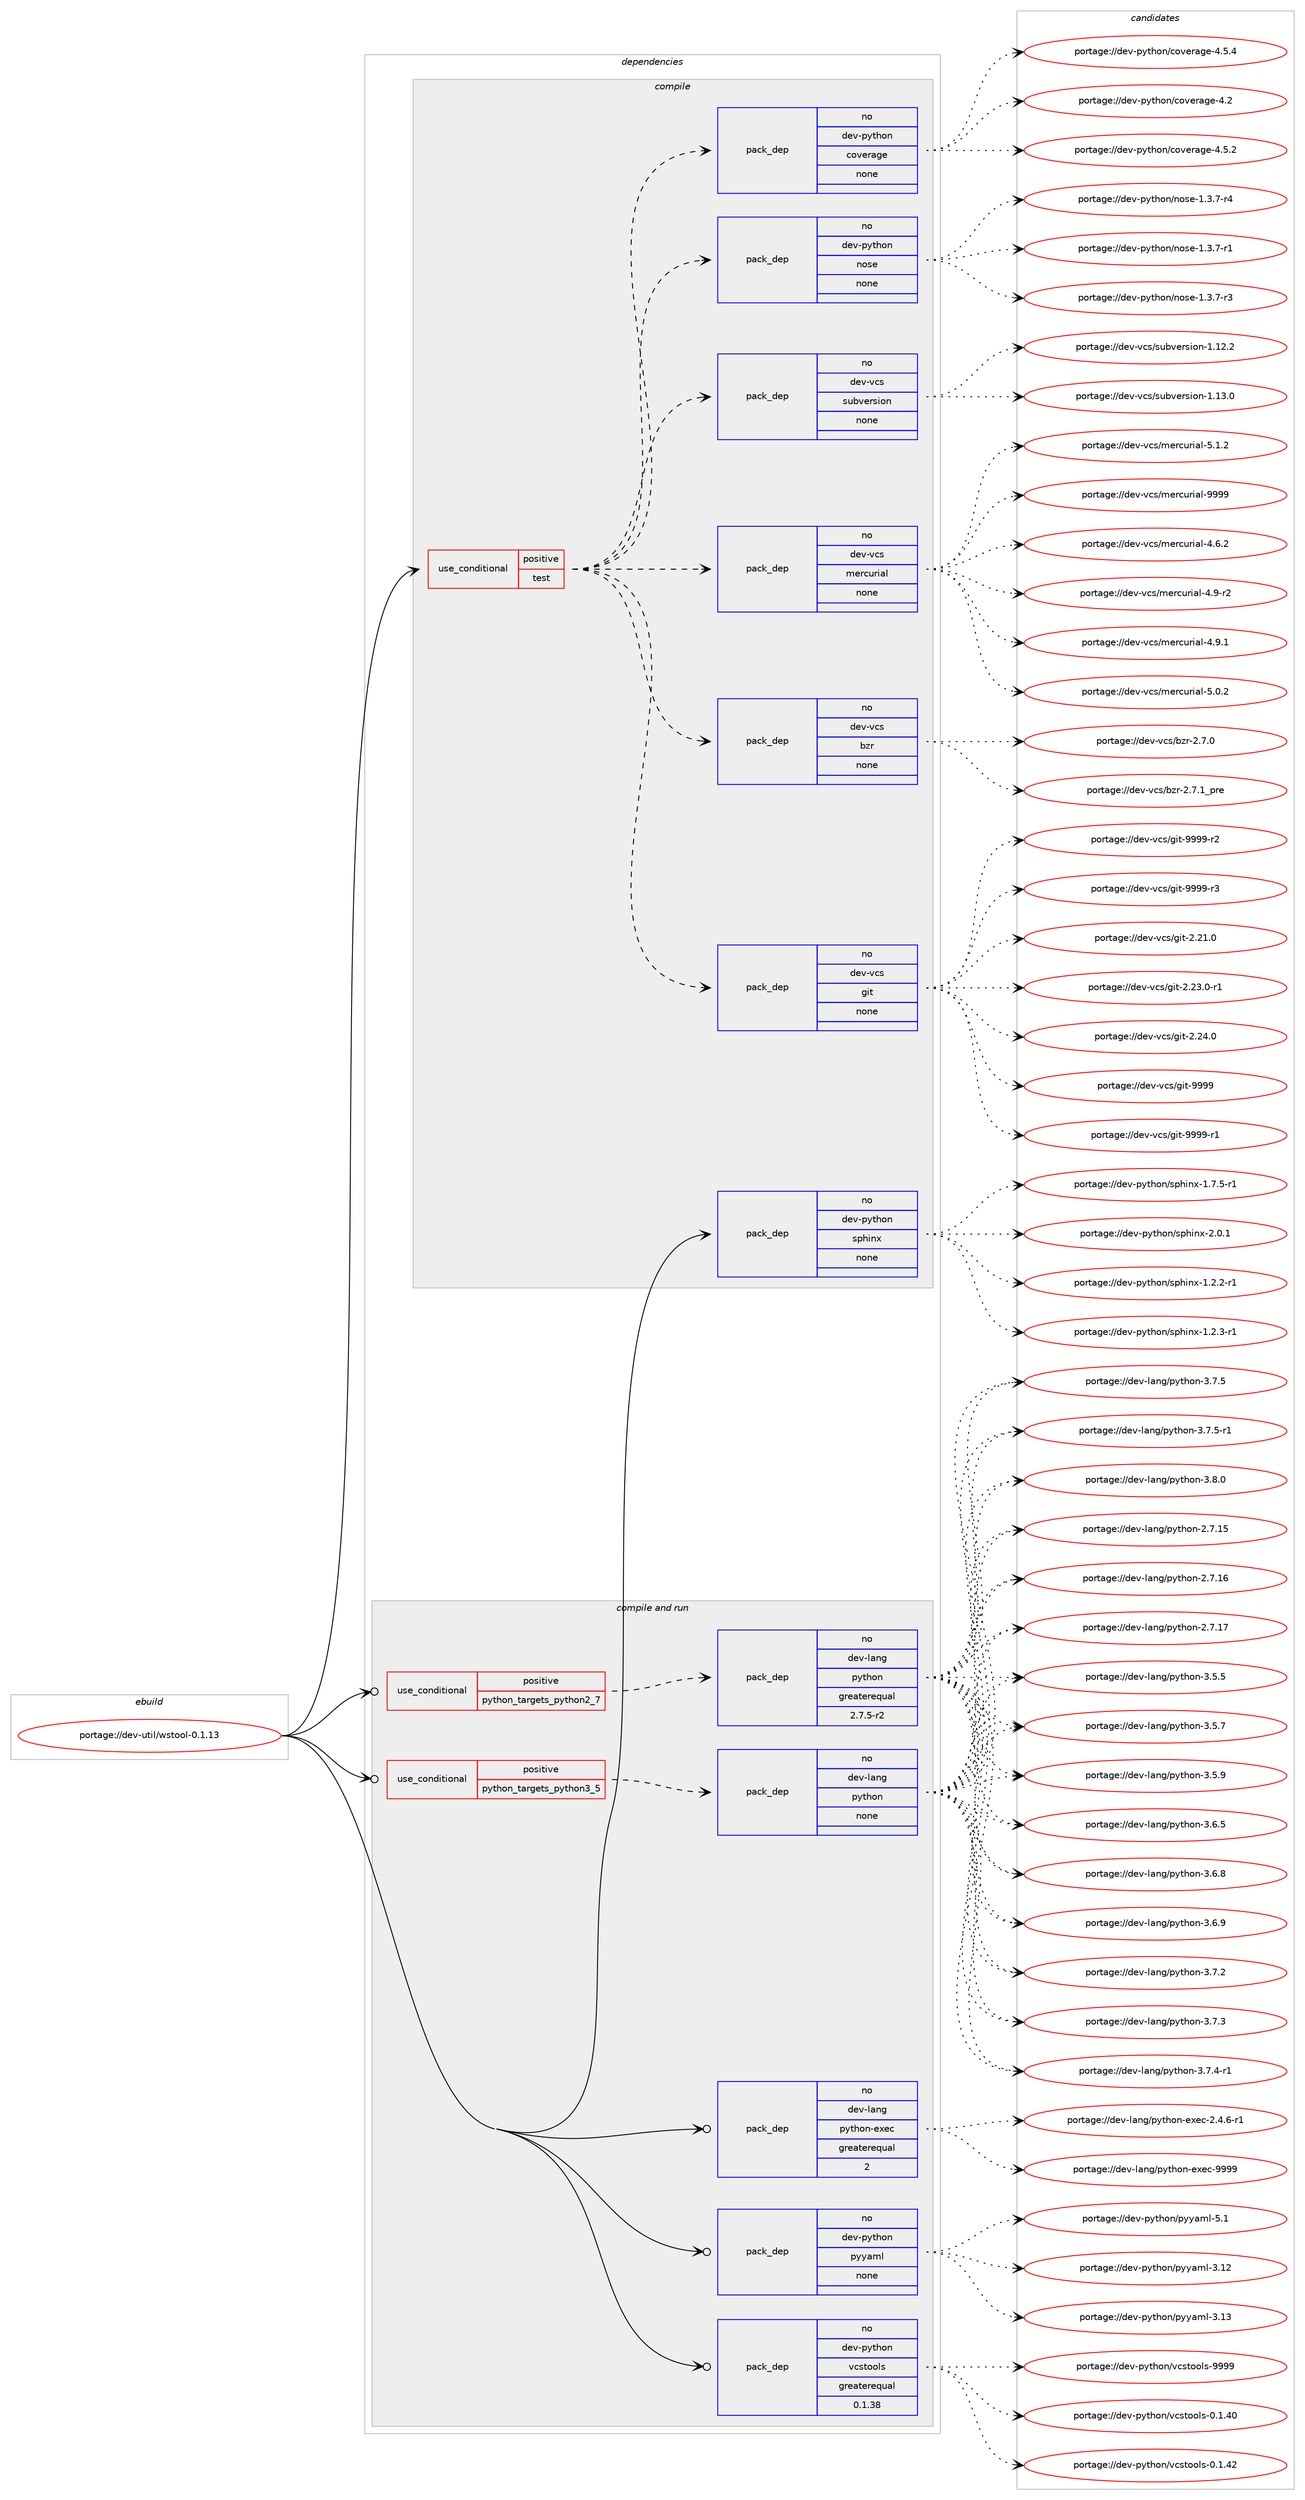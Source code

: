 digraph prolog {

# *************
# Graph options
# *************

newrank=true;
concentrate=true;
compound=true;
graph [rankdir=LR,fontname=Helvetica,fontsize=10,ranksep=1.5];#, ranksep=2.5, nodesep=0.2];
edge  [arrowhead=vee];
node  [fontname=Helvetica,fontsize=10];

# **********
# The ebuild
# **********

subgraph cluster_leftcol {
color=gray;
rank=same;
label=<<i>ebuild</i>>;
id [label="portage://dev-util/wstool-0.1.13", color=red, width=4, href="../dev-util/wstool-0.1.13.svg"];
}

# ****************
# The dependencies
# ****************

subgraph cluster_midcol {
color=gray;
label=<<i>dependencies</i>>;
subgraph cluster_compile {
fillcolor="#eeeeee";
style=filled;
label=<<i>compile</i>>;
subgraph cond71963 {
dependency266013 [label=<<TABLE BORDER="0" CELLBORDER="1" CELLSPACING="0" CELLPADDING="4"><TR><TD ROWSPAN="3" CELLPADDING="10">use_conditional</TD></TR><TR><TD>positive</TD></TR><TR><TD>test</TD></TR></TABLE>>, shape=none, color=red];
subgraph pack190322 {
dependency266014 [label=<<TABLE BORDER="0" CELLBORDER="1" CELLSPACING="0" CELLPADDING="4" WIDTH="220"><TR><TD ROWSPAN="6" CELLPADDING="30">pack_dep</TD></TR><TR><TD WIDTH="110">no</TD></TR><TR><TD>dev-python</TD></TR><TR><TD>nose</TD></TR><TR><TD>none</TD></TR><TR><TD></TD></TR></TABLE>>, shape=none, color=blue];
}
dependency266013:e -> dependency266014:w [weight=20,style="dashed",arrowhead="vee"];
subgraph pack190323 {
dependency266015 [label=<<TABLE BORDER="0" CELLBORDER="1" CELLSPACING="0" CELLPADDING="4" WIDTH="220"><TR><TD ROWSPAN="6" CELLPADDING="30">pack_dep</TD></TR><TR><TD WIDTH="110">no</TD></TR><TR><TD>dev-python</TD></TR><TR><TD>coverage</TD></TR><TR><TD>none</TD></TR><TR><TD></TD></TR></TABLE>>, shape=none, color=blue];
}
dependency266013:e -> dependency266015:w [weight=20,style="dashed",arrowhead="vee"];
subgraph pack190324 {
dependency266016 [label=<<TABLE BORDER="0" CELLBORDER="1" CELLSPACING="0" CELLPADDING="4" WIDTH="220"><TR><TD ROWSPAN="6" CELLPADDING="30">pack_dep</TD></TR><TR><TD WIDTH="110">no</TD></TR><TR><TD>dev-vcs</TD></TR><TR><TD>git</TD></TR><TR><TD>none</TD></TR><TR><TD></TD></TR></TABLE>>, shape=none, color=blue];
}
dependency266013:e -> dependency266016:w [weight=20,style="dashed",arrowhead="vee"];
subgraph pack190325 {
dependency266017 [label=<<TABLE BORDER="0" CELLBORDER="1" CELLSPACING="0" CELLPADDING="4" WIDTH="220"><TR><TD ROWSPAN="6" CELLPADDING="30">pack_dep</TD></TR><TR><TD WIDTH="110">no</TD></TR><TR><TD>dev-vcs</TD></TR><TR><TD>bzr</TD></TR><TR><TD>none</TD></TR><TR><TD></TD></TR></TABLE>>, shape=none, color=blue];
}
dependency266013:e -> dependency266017:w [weight=20,style="dashed",arrowhead="vee"];
subgraph pack190326 {
dependency266018 [label=<<TABLE BORDER="0" CELLBORDER="1" CELLSPACING="0" CELLPADDING="4" WIDTH="220"><TR><TD ROWSPAN="6" CELLPADDING="30">pack_dep</TD></TR><TR><TD WIDTH="110">no</TD></TR><TR><TD>dev-vcs</TD></TR><TR><TD>mercurial</TD></TR><TR><TD>none</TD></TR><TR><TD></TD></TR></TABLE>>, shape=none, color=blue];
}
dependency266013:e -> dependency266018:w [weight=20,style="dashed",arrowhead="vee"];
subgraph pack190327 {
dependency266019 [label=<<TABLE BORDER="0" CELLBORDER="1" CELLSPACING="0" CELLPADDING="4" WIDTH="220"><TR><TD ROWSPAN="6" CELLPADDING="30">pack_dep</TD></TR><TR><TD WIDTH="110">no</TD></TR><TR><TD>dev-vcs</TD></TR><TR><TD>subversion</TD></TR><TR><TD>none</TD></TR><TR><TD></TD></TR></TABLE>>, shape=none, color=blue];
}
dependency266013:e -> dependency266019:w [weight=20,style="dashed",arrowhead="vee"];
}
id:e -> dependency266013:w [weight=20,style="solid",arrowhead="vee"];
subgraph pack190328 {
dependency266020 [label=<<TABLE BORDER="0" CELLBORDER="1" CELLSPACING="0" CELLPADDING="4" WIDTH="220"><TR><TD ROWSPAN="6" CELLPADDING="30">pack_dep</TD></TR><TR><TD WIDTH="110">no</TD></TR><TR><TD>dev-python</TD></TR><TR><TD>sphinx</TD></TR><TR><TD>none</TD></TR><TR><TD></TD></TR></TABLE>>, shape=none, color=blue];
}
id:e -> dependency266020:w [weight=20,style="solid",arrowhead="vee"];
}
subgraph cluster_compileandrun {
fillcolor="#eeeeee";
style=filled;
label=<<i>compile and run</i>>;
subgraph cond71964 {
dependency266021 [label=<<TABLE BORDER="0" CELLBORDER="1" CELLSPACING="0" CELLPADDING="4"><TR><TD ROWSPAN="3" CELLPADDING="10">use_conditional</TD></TR><TR><TD>positive</TD></TR><TR><TD>python_targets_python2_7</TD></TR></TABLE>>, shape=none, color=red];
subgraph pack190329 {
dependency266022 [label=<<TABLE BORDER="0" CELLBORDER="1" CELLSPACING="0" CELLPADDING="4" WIDTH="220"><TR><TD ROWSPAN="6" CELLPADDING="30">pack_dep</TD></TR><TR><TD WIDTH="110">no</TD></TR><TR><TD>dev-lang</TD></TR><TR><TD>python</TD></TR><TR><TD>greaterequal</TD></TR><TR><TD>2.7.5-r2</TD></TR></TABLE>>, shape=none, color=blue];
}
dependency266021:e -> dependency266022:w [weight=20,style="dashed",arrowhead="vee"];
}
id:e -> dependency266021:w [weight=20,style="solid",arrowhead="odotvee"];
subgraph cond71965 {
dependency266023 [label=<<TABLE BORDER="0" CELLBORDER="1" CELLSPACING="0" CELLPADDING="4"><TR><TD ROWSPAN="3" CELLPADDING="10">use_conditional</TD></TR><TR><TD>positive</TD></TR><TR><TD>python_targets_python3_5</TD></TR></TABLE>>, shape=none, color=red];
subgraph pack190330 {
dependency266024 [label=<<TABLE BORDER="0" CELLBORDER="1" CELLSPACING="0" CELLPADDING="4" WIDTH="220"><TR><TD ROWSPAN="6" CELLPADDING="30">pack_dep</TD></TR><TR><TD WIDTH="110">no</TD></TR><TR><TD>dev-lang</TD></TR><TR><TD>python</TD></TR><TR><TD>none</TD></TR><TR><TD></TD></TR></TABLE>>, shape=none, color=blue];
}
dependency266023:e -> dependency266024:w [weight=20,style="dashed",arrowhead="vee"];
}
id:e -> dependency266023:w [weight=20,style="solid",arrowhead="odotvee"];
subgraph pack190331 {
dependency266025 [label=<<TABLE BORDER="0" CELLBORDER="1" CELLSPACING="0" CELLPADDING="4" WIDTH="220"><TR><TD ROWSPAN="6" CELLPADDING="30">pack_dep</TD></TR><TR><TD WIDTH="110">no</TD></TR><TR><TD>dev-lang</TD></TR><TR><TD>python-exec</TD></TR><TR><TD>greaterequal</TD></TR><TR><TD>2</TD></TR></TABLE>>, shape=none, color=blue];
}
id:e -> dependency266025:w [weight=20,style="solid",arrowhead="odotvee"];
subgraph pack190332 {
dependency266026 [label=<<TABLE BORDER="0" CELLBORDER="1" CELLSPACING="0" CELLPADDING="4" WIDTH="220"><TR><TD ROWSPAN="6" CELLPADDING="30">pack_dep</TD></TR><TR><TD WIDTH="110">no</TD></TR><TR><TD>dev-python</TD></TR><TR><TD>pyyaml</TD></TR><TR><TD>none</TD></TR><TR><TD></TD></TR></TABLE>>, shape=none, color=blue];
}
id:e -> dependency266026:w [weight=20,style="solid",arrowhead="odotvee"];
subgraph pack190333 {
dependency266027 [label=<<TABLE BORDER="0" CELLBORDER="1" CELLSPACING="0" CELLPADDING="4" WIDTH="220"><TR><TD ROWSPAN="6" CELLPADDING="30">pack_dep</TD></TR><TR><TD WIDTH="110">no</TD></TR><TR><TD>dev-python</TD></TR><TR><TD>vcstools</TD></TR><TR><TD>greaterequal</TD></TR><TR><TD>0.1.38</TD></TR></TABLE>>, shape=none, color=blue];
}
id:e -> dependency266027:w [weight=20,style="solid",arrowhead="odotvee"];
}
subgraph cluster_run {
fillcolor="#eeeeee";
style=filled;
label=<<i>run</i>>;
}
}

# **************
# The candidates
# **************

subgraph cluster_choices {
rank=same;
color=gray;
label=<<i>candidates</i>>;

subgraph choice190322 {
color=black;
nodesep=1;
choiceportage10010111845112121116104111110471101111151014549465146554511449 [label="portage://dev-python/nose-1.3.7-r1", color=red, width=4,href="../dev-python/nose-1.3.7-r1.svg"];
choiceportage10010111845112121116104111110471101111151014549465146554511451 [label="portage://dev-python/nose-1.3.7-r3", color=red, width=4,href="../dev-python/nose-1.3.7-r3.svg"];
choiceportage10010111845112121116104111110471101111151014549465146554511452 [label="portage://dev-python/nose-1.3.7-r4", color=red, width=4,href="../dev-python/nose-1.3.7-r4.svg"];
dependency266014:e -> choiceportage10010111845112121116104111110471101111151014549465146554511449:w [style=dotted,weight="100"];
dependency266014:e -> choiceportage10010111845112121116104111110471101111151014549465146554511451:w [style=dotted,weight="100"];
dependency266014:e -> choiceportage10010111845112121116104111110471101111151014549465146554511452:w [style=dotted,weight="100"];
}
subgraph choice190323 {
color=black;
nodesep=1;
choiceportage1001011184511212111610411111047991111181011149710310145524650 [label="portage://dev-python/coverage-4.2", color=red, width=4,href="../dev-python/coverage-4.2.svg"];
choiceportage10010111845112121116104111110479911111810111497103101455246534650 [label="portage://dev-python/coverage-4.5.2", color=red, width=4,href="../dev-python/coverage-4.5.2.svg"];
choiceportage10010111845112121116104111110479911111810111497103101455246534652 [label="portage://dev-python/coverage-4.5.4", color=red, width=4,href="../dev-python/coverage-4.5.4.svg"];
dependency266015:e -> choiceportage1001011184511212111610411111047991111181011149710310145524650:w [style=dotted,weight="100"];
dependency266015:e -> choiceportage10010111845112121116104111110479911111810111497103101455246534650:w [style=dotted,weight="100"];
dependency266015:e -> choiceportage10010111845112121116104111110479911111810111497103101455246534652:w [style=dotted,weight="100"];
}
subgraph choice190324 {
color=black;
nodesep=1;
choiceportage10010111845118991154710310511645504650494648 [label="portage://dev-vcs/git-2.21.0", color=red, width=4,href="../dev-vcs/git-2.21.0.svg"];
choiceportage100101118451189911547103105116455046505146484511449 [label="portage://dev-vcs/git-2.23.0-r1", color=red, width=4,href="../dev-vcs/git-2.23.0-r1.svg"];
choiceportage10010111845118991154710310511645504650524648 [label="portage://dev-vcs/git-2.24.0", color=red, width=4,href="../dev-vcs/git-2.24.0.svg"];
choiceportage1001011184511899115471031051164557575757 [label="portage://dev-vcs/git-9999", color=red, width=4,href="../dev-vcs/git-9999.svg"];
choiceportage10010111845118991154710310511645575757574511449 [label="portage://dev-vcs/git-9999-r1", color=red, width=4,href="../dev-vcs/git-9999-r1.svg"];
choiceportage10010111845118991154710310511645575757574511450 [label="portage://dev-vcs/git-9999-r2", color=red, width=4,href="../dev-vcs/git-9999-r2.svg"];
choiceportage10010111845118991154710310511645575757574511451 [label="portage://dev-vcs/git-9999-r3", color=red, width=4,href="../dev-vcs/git-9999-r3.svg"];
dependency266016:e -> choiceportage10010111845118991154710310511645504650494648:w [style=dotted,weight="100"];
dependency266016:e -> choiceportage100101118451189911547103105116455046505146484511449:w [style=dotted,weight="100"];
dependency266016:e -> choiceportage10010111845118991154710310511645504650524648:w [style=dotted,weight="100"];
dependency266016:e -> choiceportage1001011184511899115471031051164557575757:w [style=dotted,weight="100"];
dependency266016:e -> choiceportage10010111845118991154710310511645575757574511449:w [style=dotted,weight="100"];
dependency266016:e -> choiceportage10010111845118991154710310511645575757574511450:w [style=dotted,weight="100"];
dependency266016:e -> choiceportage10010111845118991154710310511645575757574511451:w [style=dotted,weight="100"];
}
subgraph choice190325 {
color=black;
nodesep=1;
choiceportage10010111845118991154798122114455046554648 [label="portage://dev-vcs/bzr-2.7.0", color=red, width=4,href="../dev-vcs/bzr-2.7.0.svg"];
choiceportage1001011184511899115479812211445504655464995112114101 [label="portage://dev-vcs/bzr-2.7.1_pre", color=red, width=4,href="../dev-vcs/bzr-2.7.1_pre.svg"];
dependency266017:e -> choiceportage10010111845118991154798122114455046554648:w [style=dotted,weight="100"];
dependency266017:e -> choiceportage1001011184511899115479812211445504655464995112114101:w [style=dotted,weight="100"];
}
subgraph choice190326 {
color=black;
nodesep=1;
choiceportage1001011184511899115471091011149911711410597108455246544650 [label="portage://dev-vcs/mercurial-4.6.2", color=red, width=4,href="../dev-vcs/mercurial-4.6.2.svg"];
choiceportage1001011184511899115471091011149911711410597108455246574511450 [label="portage://dev-vcs/mercurial-4.9-r2", color=red, width=4,href="../dev-vcs/mercurial-4.9-r2.svg"];
choiceportage1001011184511899115471091011149911711410597108455246574649 [label="portage://dev-vcs/mercurial-4.9.1", color=red, width=4,href="../dev-vcs/mercurial-4.9.1.svg"];
choiceportage1001011184511899115471091011149911711410597108455346484650 [label="portage://dev-vcs/mercurial-5.0.2", color=red, width=4,href="../dev-vcs/mercurial-5.0.2.svg"];
choiceportage1001011184511899115471091011149911711410597108455346494650 [label="portage://dev-vcs/mercurial-5.1.2", color=red, width=4,href="../dev-vcs/mercurial-5.1.2.svg"];
choiceportage10010111845118991154710910111499117114105971084557575757 [label="portage://dev-vcs/mercurial-9999", color=red, width=4,href="../dev-vcs/mercurial-9999.svg"];
dependency266018:e -> choiceportage1001011184511899115471091011149911711410597108455246544650:w [style=dotted,weight="100"];
dependency266018:e -> choiceportage1001011184511899115471091011149911711410597108455246574511450:w [style=dotted,weight="100"];
dependency266018:e -> choiceportage1001011184511899115471091011149911711410597108455246574649:w [style=dotted,weight="100"];
dependency266018:e -> choiceportage1001011184511899115471091011149911711410597108455346484650:w [style=dotted,weight="100"];
dependency266018:e -> choiceportage1001011184511899115471091011149911711410597108455346494650:w [style=dotted,weight="100"];
dependency266018:e -> choiceportage10010111845118991154710910111499117114105971084557575757:w [style=dotted,weight="100"];
}
subgraph choice190327 {
color=black;
nodesep=1;
choiceportage1001011184511899115471151179811810111411510511111045494649504650 [label="portage://dev-vcs/subversion-1.12.2", color=red, width=4,href="../dev-vcs/subversion-1.12.2.svg"];
choiceportage1001011184511899115471151179811810111411510511111045494649514648 [label="portage://dev-vcs/subversion-1.13.0", color=red, width=4,href="../dev-vcs/subversion-1.13.0.svg"];
dependency266019:e -> choiceportage1001011184511899115471151179811810111411510511111045494649504650:w [style=dotted,weight="100"];
dependency266019:e -> choiceportage1001011184511899115471151179811810111411510511111045494649514648:w [style=dotted,weight="100"];
}
subgraph choice190328 {
color=black;
nodesep=1;
choiceportage10010111845112121116104111110471151121041051101204549465046504511449 [label="portage://dev-python/sphinx-1.2.2-r1", color=red, width=4,href="../dev-python/sphinx-1.2.2-r1.svg"];
choiceportage10010111845112121116104111110471151121041051101204549465046514511449 [label="portage://dev-python/sphinx-1.2.3-r1", color=red, width=4,href="../dev-python/sphinx-1.2.3-r1.svg"];
choiceportage10010111845112121116104111110471151121041051101204549465546534511449 [label="portage://dev-python/sphinx-1.7.5-r1", color=red, width=4,href="../dev-python/sphinx-1.7.5-r1.svg"];
choiceportage1001011184511212111610411111047115112104105110120455046484649 [label="portage://dev-python/sphinx-2.0.1", color=red, width=4,href="../dev-python/sphinx-2.0.1.svg"];
dependency266020:e -> choiceportage10010111845112121116104111110471151121041051101204549465046504511449:w [style=dotted,weight="100"];
dependency266020:e -> choiceportage10010111845112121116104111110471151121041051101204549465046514511449:w [style=dotted,weight="100"];
dependency266020:e -> choiceportage10010111845112121116104111110471151121041051101204549465546534511449:w [style=dotted,weight="100"];
dependency266020:e -> choiceportage1001011184511212111610411111047115112104105110120455046484649:w [style=dotted,weight="100"];
}
subgraph choice190329 {
color=black;
nodesep=1;
choiceportage10010111845108971101034711212111610411111045504655464953 [label="portage://dev-lang/python-2.7.15", color=red, width=4,href="../dev-lang/python-2.7.15.svg"];
choiceportage10010111845108971101034711212111610411111045504655464954 [label="portage://dev-lang/python-2.7.16", color=red, width=4,href="../dev-lang/python-2.7.16.svg"];
choiceportage10010111845108971101034711212111610411111045504655464955 [label="portage://dev-lang/python-2.7.17", color=red, width=4,href="../dev-lang/python-2.7.17.svg"];
choiceportage100101118451089711010347112121116104111110455146534653 [label="portage://dev-lang/python-3.5.5", color=red, width=4,href="../dev-lang/python-3.5.5.svg"];
choiceportage100101118451089711010347112121116104111110455146534655 [label="portage://dev-lang/python-3.5.7", color=red, width=4,href="../dev-lang/python-3.5.7.svg"];
choiceportage100101118451089711010347112121116104111110455146534657 [label="portage://dev-lang/python-3.5.9", color=red, width=4,href="../dev-lang/python-3.5.9.svg"];
choiceportage100101118451089711010347112121116104111110455146544653 [label="portage://dev-lang/python-3.6.5", color=red, width=4,href="../dev-lang/python-3.6.5.svg"];
choiceportage100101118451089711010347112121116104111110455146544656 [label="portage://dev-lang/python-3.6.8", color=red, width=4,href="../dev-lang/python-3.6.8.svg"];
choiceportage100101118451089711010347112121116104111110455146544657 [label="portage://dev-lang/python-3.6.9", color=red, width=4,href="../dev-lang/python-3.6.9.svg"];
choiceportage100101118451089711010347112121116104111110455146554650 [label="portage://dev-lang/python-3.7.2", color=red, width=4,href="../dev-lang/python-3.7.2.svg"];
choiceportage100101118451089711010347112121116104111110455146554651 [label="portage://dev-lang/python-3.7.3", color=red, width=4,href="../dev-lang/python-3.7.3.svg"];
choiceportage1001011184510897110103471121211161041111104551465546524511449 [label="portage://dev-lang/python-3.7.4-r1", color=red, width=4,href="../dev-lang/python-3.7.4-r1.svg"];
choiceportage100101118451089711010347112121116104111110455146554653 [label="portage://dev-lang/python-3.7.5", color=red, width=4,href="../dev-lang/python-3.7.5.svg"];
choiceportage1001011184510897110103471121211161041111104551465546534511449 [label="portage://dev-lang/python-3.7.5-r1", color=red, width=4,href="../dev-lang/python-3.7.5-r1.svg"];
choiceportage100101118451089711010347112121116104111110455146564648 [label="portage://dev-lang/python-3.8.0", color=red, width=4,href="../dev-lang/python-3.8.0.svg"];
dependency266022:e -> choiceportage10010111845108971101034711212111610411111045504655464953:w [style=dotted,weight="100"];
dependency266022:e -> choiceportage10010111845108971101034711212111610411111045504655464954:w [style=dotted,weight="100"];
dependency266022:e -> choiceportage10010111845108971101034711212111610411111045504655464955:w [style=dotted,weight="100"];
dependency266022:e -> choiceportage100101118451089711010347112121116104111110455146534653:w [style=dotted,weight="100"];
dependency266022:e -> choiceportage100101118451089711010347112121116104111110455146534655:w [style=dotted,weight="100"];
dependency266022:e -> choiceportage100101118451089711010347112121116104111110455146534657:w [style=dotted,weight="100"];
dependency266022:e -> choiceportage100101118451089711010347112121116104111110455146544653:w [style=dotted,weight="100"];
dependency266022:e -> choiceportage100101118451089711010347112121116104111110455146544656:w [style=dotted,weight="100"];
dependency266022:e -> choiceportage100101118451089711010347112121116104111110455146544657:w [style=dotted,weight="100"];
dependency266022:e -> choiceportage100101118451089711010347112121116104111110455146554650:w [style=dotted,weight="100"];
dependency266022:e -> choiceportage100101118451089711010347112121116104111110455146554651:w [style=dotted,weight="100"];
dependency266022:e -> choiceportage1001011184510897110103471121211161041111104551465546524511449:w [style=dotted,weight="100"];
dependency266022:e -> choiceportage100101118451089711010347112121116104111110455146554653:w [style=dotted,weight="100"];
dependency266022:e -> choiceportage1001011184510897110103471121211161041111104551465546534511449:w [style=dotted,weight="100"];
dependency266022:e -> choiceportage100101118451089711010347112121116104111110455146564648:w [style=dotted,weight="100"];
}
subgraph choice190330 {
color=black;
nodesep=1;
choiceportage10010111845108971101034711212111610411111045504655464953 [label="portage://dev-lang/python-2.7.15", color=red, width=4,href="../dev-lang/python-2.7.15.svg"];
choiceportage10010111845108971101034711212111610411111045504655464954 [label="portage://dev-lang/python-2.7.16", color=red, width=4,href="../dev-lang/python-2.7.16.svg"];
choiceportage10010111845108971101034711212111610411111045504655464955 [label="portage://dev-lang/python-2.7.17", color=red, width=4,href="../dev-lang/python-2.7.17.svg"];
choiceportage100101118451089711010347112121116104111110455146534653 [label="portage://dev-lang/python-3.5.5", color=red, width=4,href="../dev-lang/python-3.5.5.svg"];
choiceportage100101118451089711010347112121116104111110455146534655 [label="portage://dev-lang/python-3.5.7", color=red, width=4,href="../dev-lang/python-3.5.7.svg"];
choiceportage100101118451089711010347112121116104111110455146534657 [label="portage://dev-lang/python-3.5.9", color=red, width=4,href="../dev-lang/python-3.5.9.svg"];
choiceportage100101118451089711010347112121116104111110455146544653 [label="portage://dev-lang/python-3.6.5", color=red, width=4,href="../dev-lang/python-3.6.5.svg"];
choiceportage100101118451089711010347112121116104111110455146544656 [label="portage://dev-lang/python-3.6.8", color=red, width=4,href="../dev-lang/python-3.6.8.svg"];
choiceportage100101118451089711010347112121116104111110455146544657 [label="portage://dev-lang/python-3.6.9", color=red, width=4,href="../dev-lang/python-3.6.9.svg"];
choiceportage100101118451089711010347112121116104111110455146554650 [label="portage://dev-lang/python-3.7.2", color=red, width=4,href="../dev-lang/python-3.7.2.svg"];
choiceportage100101118451089711010347112121116104111110455146554651 [label="portage://dev-lang/python-3.7.3", color=red, width=4,href="../dev-lang/python-3.7.3.svg"];
choiceportage1001011184510897110103471121211161041111104551465546524511449 [label="portage://dev-lang/python-3.7.4-r1", color=red, width=4,href="../dev-lang/python-3.7.4-r1.svg"];
choiceportage100101118451089711010347112121116104111110455146554653 [label="portage://dev-lang/python-3.7.5", color=red, width=4,href="../dev-lang/python-3.7.5.svg"];
choiceportage1001011184510897110103471121211161041111104551465546534511449 [label="portage://dev-lang/python-3.7.5-r1", color=red, width=4,href="../dev-lang/python-3.7.5-r1.svg"];
choiceportage100101118451089711010347112121116104111110455146564648 [label="portage://dev-lang/python-3.8.0", color=red, width=4,href="../dev-lang/python-3.8.0.svg"];
dependency266024:e -> choiceportage10010111845108971101034711212111610411111045504655464953:w [style=dotted,weight="100"];
dependency266024:e -> choiceportage10010111845108971101034711212111610411111045504655464954:w [style=dotted,weight="100"];
dependency266024:e -> choiceportage10010111845108971101034711212111610411111045504655464955:w [style=dotted,weight="100"];
dependency266024:e -> choiceportage100101118451089711010347112121116104111110455146534653:w [style=dotted,weight="100"];
dependency266024:e -> choiceportage100101118451089711010347112121116104111110455146534655:w [style=dotted,weight="100"];
dependency266024:e -> choiceportage100101118451089711010347112121116104111110455146534657:w [style=dotted,weight="100"];
dependency266024:e -> choiceportage100101118451089711010347112121116104111110455146544653:w [style=dotted,weight="100"];
dependency266024:e -> choiceportage100101118451089711010347112121116104111110455146544656:w [style=dotted,weight="100"];
dependency266024:e -> choiceportage100101118451089711010347112121116104111110455146544657:w [style=dotted,weight="100"];
dependency266024:e -> choiceportage100101118451089711010347112121116104111110455146554650:w [style=dotted,weight="100"];
dependency266024:e -> choiceportage100101118451089711010347112121116104111110455146554651:w [style=dotted,weight="100"];
dependency266024:e -> choiceportage1001011184510897110103471121211161041111104551465546524511449:w [style=dotted,weight="100"];
dependency266024:e -> choiceportage100101118451089711010347112121116104111110455146554653:w [style=dotted,weight="100"];
dependency266024:e -> choiceportage1001011184510897110103471121211161041111104551465546534511449:w [style=dotted,weight="100"];
dependency266024:e -> choiceportage100101118451089711010347112121116104111110455146564648:w [style=dotted,weight="100"];
}
subgraph choice190331 {
color=black;
nodesep=1;
choiceportage10010111845108971101034711212111610411111045101120101994550465246544511449 [label="portage://dev-lang/python-exec-2.4.6-r1", color=red, width=4,href="../dev-lang/python-exec-2.4.6-r1.svg"];
choiceportage10010111845108971101034711212111610411111045101120101994557575757 [label="portage://dev-lang/python-exec-9999", color=red, width=4,href="../dev-lang/python-exec-9999.svg"];
dependency266025:e -> choiceportage10010111845108971101034711212111610411111045101120101994550465246544511449:w [style=dotted,weight="100"];
dependency266025:e -> choiceportage10010111845108971101034711212111610411111045101120101994557575757:w [style=dotted,weight="100"];
}
subgraph choice190332 {
color=black;
nodesep=1;
choiceportage1001011184511212111610411111047112121121971091084551464950 [label="portage://dev-python/pyyaml-3.12", color=red, width=4,href="../dev-python/pyyaml-3.12.svg"];
choiceportage1001011184511212111610411111047112121121971091084551464951 [label="portage://dev-python/pyyaml-3.13", color=red, width=4,href="../dev-python/pyyaml-3.13.svg"];
choiceportage10010111845112121116104111110471121211219710910845534649 [label="portage://dev-python/pyyaml-5.1", color=red, width=4,href="../dev-python/pyyaml-5.1.svg"];
dependency266026:e -> choiceportage1001011184511212111610411111047112121121971091084551464950:w [style=dotted,weight="100"];
dependency266026:e -> choiceportage1001011184511212111610411111047112121121971091084551464951:w [style=dotted,weight="100"];
dependency266026:e -> choiceportage10010111845112121116104111110471121211219710910845534649:w [style=dotted,weight="100"];
}
subgraph choice190333 {
color=black;
nodesep=1;
choiceportage10010111845112121116104111110471189911511611111110811545484649465248 [label="portage://dev-python/vcstools-0.1.40", color=red, width=4,href="../dev-python/vcstools-0.1.40.svg"];
choiceportage10010111845112121116104111110471189911511611111110811545484649465250 [label="portage://dev-python/vcstools-0.1.42", color=red, width=4,href="../dev-python/vcstools-0.1.42.svg"];
choiceportage1001011184511212111610411111047118991151161111111081154557575757 [label="portage://dev-python/vcstools-9999", color=red, width=4,href="../dev-python/vcstools-9999.svg"];
dependency266027:e -> choiceportage10010111845112121116104111110471189911511611111110811545484649465248:w [style=dotted,weight="100"];
dependency266027:e -> choiceportage10010111845112121116104111110471189911511611111110811545484649465250:w [style=dotted,weight="100"];
dependency266027:e -> choiceportage1001011184511212111610411111047118991151161111111081154557575757:w [style=dotted,weight="100"];
}
}

}
